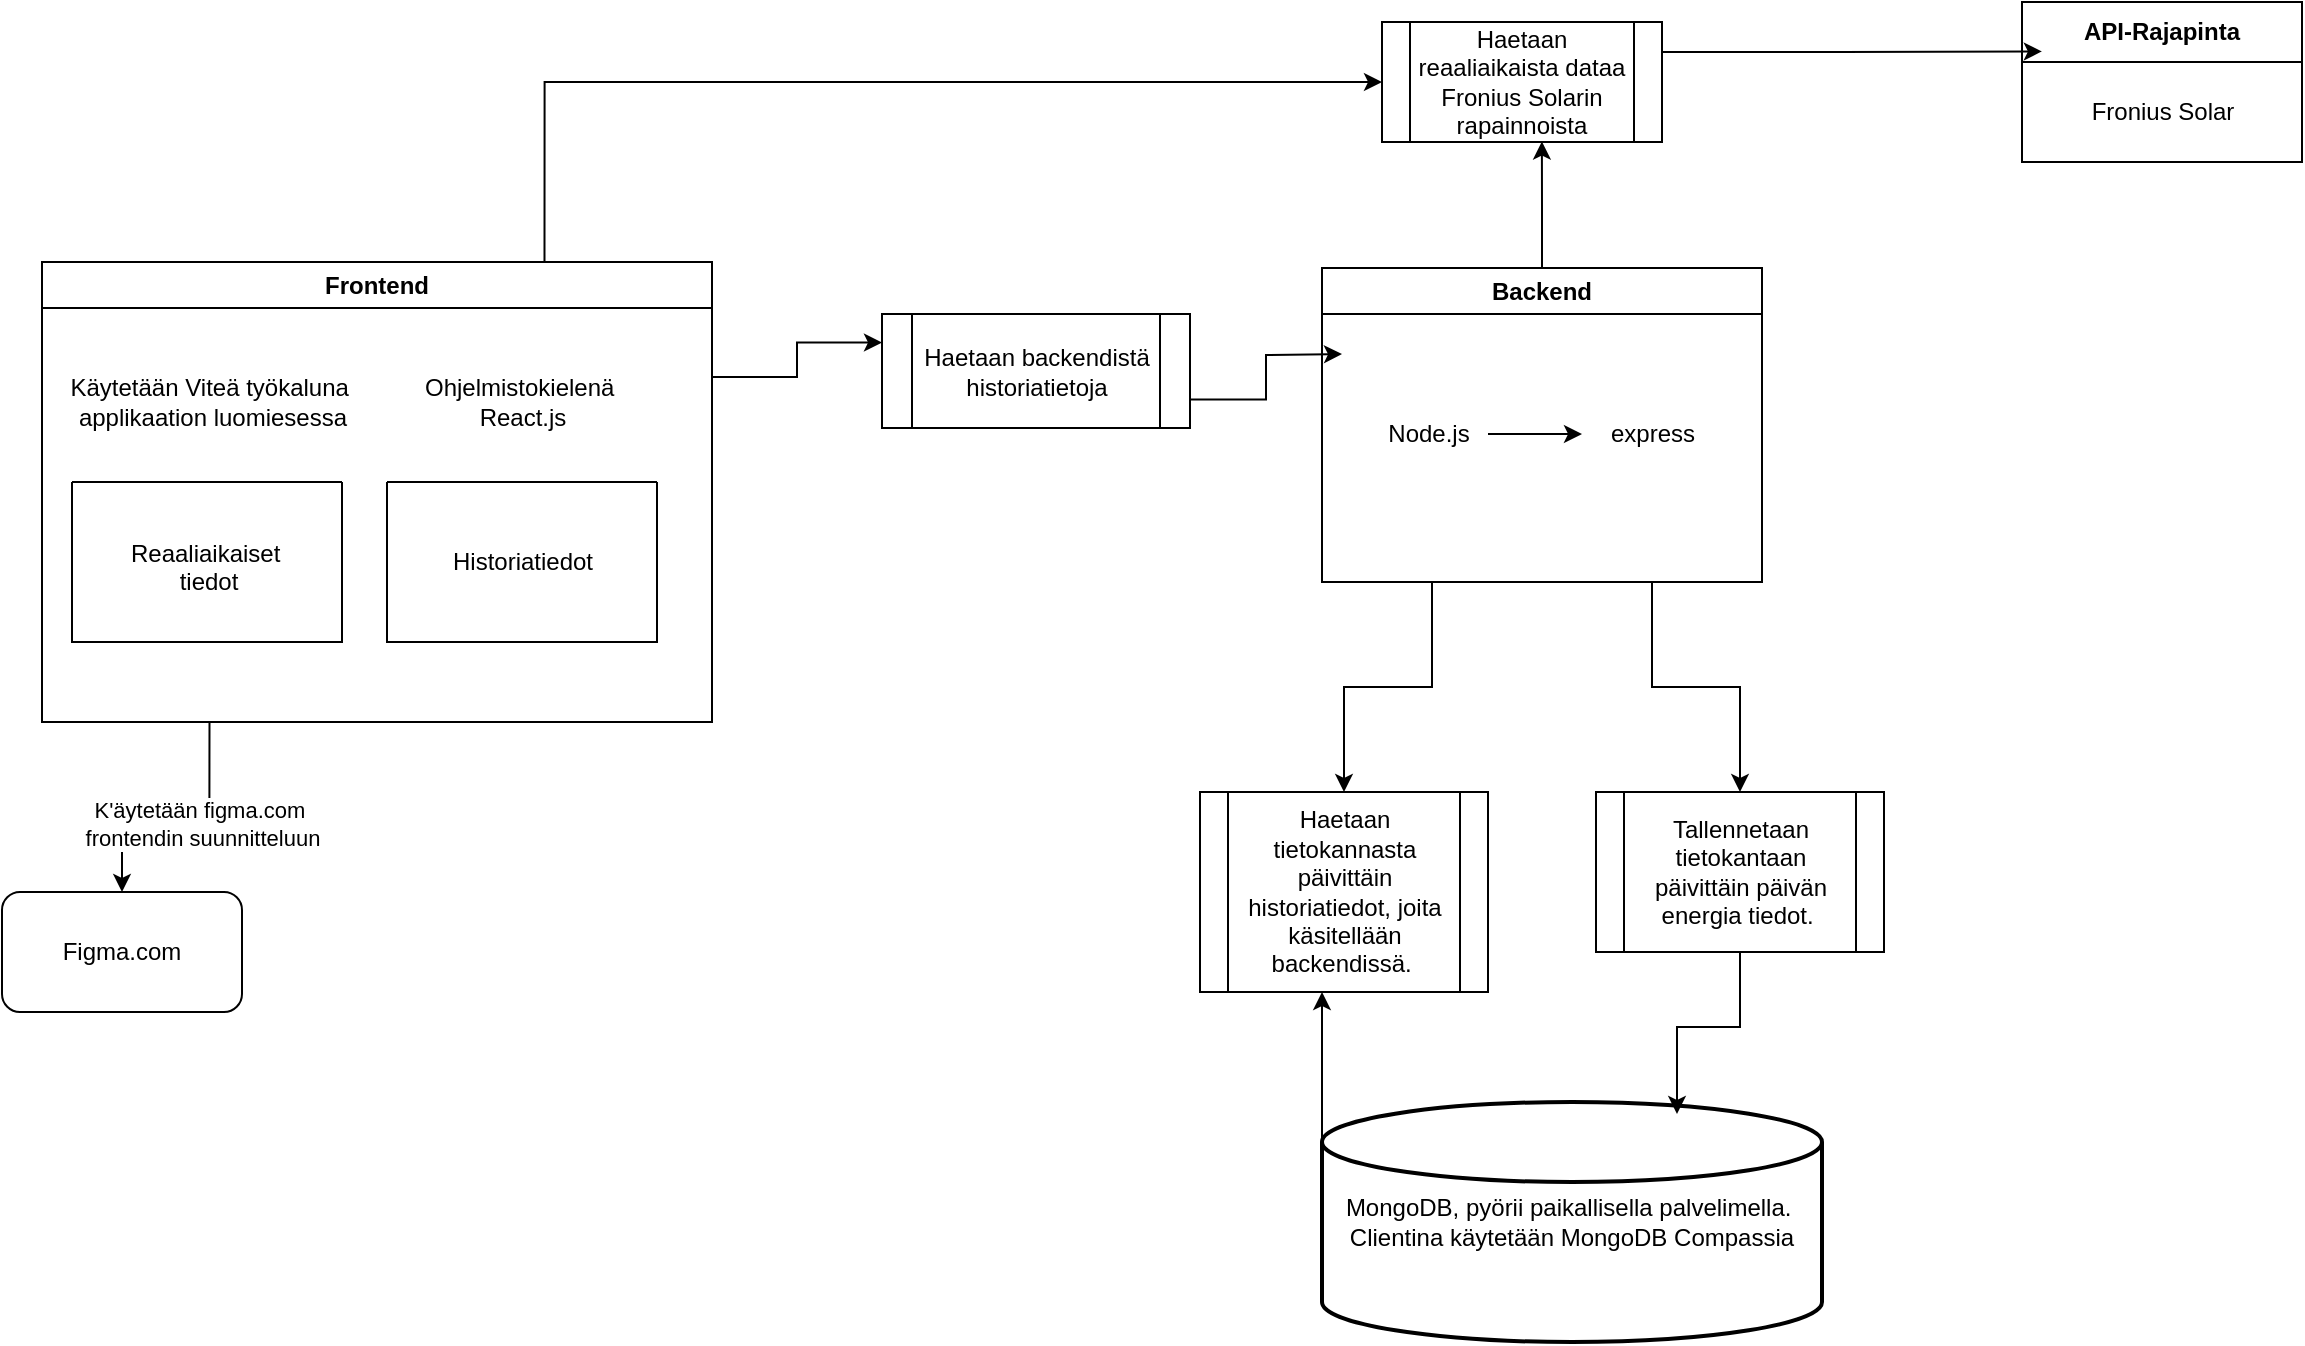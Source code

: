 <mxfile version="24.8.3">
  <diagram id="C5RBs43oDa-KdzZeNtuy" name="Page-1">
    <mxGraphModel dx="1405" dy="964" grid="1" gridSize="10" guides="1" tooltips="1" connect="1" arrows="1" fold="1" page="1" pageScale="1" pageWidth="827" pageHeight="1169" math="0" shadow="0">
      <root>
        <mxCell id="WIyWlLk6GJQsqaUBKTNV-0" />
        <mxCell id="WIyWlLk6GJQsqaUBKTNV-1" parent="WIyWlLk6GJQsqaUBKTNV-0" />
        <mxCell id="KI7qUFwzVZCrHmOiPdN4-64" style="edgeStyle=orthogonalEdgeStyle;rounded=0;orthogonalLoop=1;jettySize=auto;html=1;exitX=0.25;exitY=1;exitDx=0;exitDy=0;" edge="1" parent="WIyWlLk6GJQsqaUBKTNV-1" source="KI7qUFwzVZCrHmOiPdN4-0" target="KI7qUFwzVZCrHmOiPdN4-52">
          <mxGeometry relative="1" as="geometry" />
        </mxCell>
        <mxCell id="KI7qUFwzVZCrHmOiPdN4-65" value="K&#39;äytetään figma.com&amp;nbsp;&lt;div&gt;frontendin suunnitteluun&lt;/div&gt;" style="edgeLabel;html=1;align=center;verticalAlign=middle;resizable=0;points=[];" vertex="1" connectable="0" parent="KI7qUFwzVZCrHmOiPdN4-64">
          <mxGeometry x="-0.008" y="4" relative="1" as="geometry">
            <mxPoint x="18" y="4" as="offset" />
          </mxGeometry>
        </mxCell>
        <mxCell id="KI7qUFwzVZCrHmOiPdN4-78" style="edgeStyle=orthogonalEdgeStyle;rounded=0;orthogonalLoop=1;jettySize=auto;html=1;exitX=0.75;exitY=0;exitDx=0;exitDy=0;entryX=0;entryY=0.5;entryDx=0;entryDy=0;" edge="1" parent="WIyWlLk6GJQsqaUBKTNV-1" source="KI7qUFwzVZCrHmOiPdN4-0" target="KI7qUFwzVZCrHmOiPdN4-43">
          <mxGeometry relative="1" as="geometry" />
        </mxCell>
        <mxCell id="KI7qUFwzVZCrHmOiPdN4-79" style="edgeStyle=orthogonalEdgeStyle;rounded=0;orthogonalLoop=1;jettySize=auto;html=1;exitX=1;exitY=0.25;exitDx=0;exitDy=0;entryX=0;entryY=0.25;entryDx=0;entryDy=0;" edge="1" parent="WIyWlLk6GJQsqaUBKTNV-1" source="KI7qUFwzVZCrHmOiPdN4-0" target="KI7qUFwzVZCrHmOiPdN4-67">
          <mxGeometry relative="1" as="geometry" />
        </mxCell>
        <mxCell id="KI7qUFwzVZCrHmOiPdN4-0" value="Frontend" style="swimlane;whiteSpace=wrap;html=1;" vertex="1" parent="WIyWlLk6GJQsqaUBKTNV-1">
          <mxGeometry x="50" y="270" width="335" height="230" as="geometry" />
        </mxCell>
        <mxCell id="KI7qUFwzVZCrHmOiPdN4-51" value="Käytetään Viteä työkaluna&amp;nbsp;&lt;div&gt;applikaation luomiesessa&lt;/div&gt;" style="text;html=1;align=center;verticalAlign=middle;resizable=0;points=[];autosize=1;strokeColor=none;fillColor=none;" vertex="1" parent="KI7qUFwzVZCrHmOiPdN4-0">
          <mxGeometry y="50" width="170" height="40" as="geometry" />
        </mxCell>
        <mxCell id="KI7qUFwzVZCrHmOiPdN4-55" value="&lt;div&gt;Ohjelmistokielenä&amp;nbsp;&lt;/div&gt;&lt;div&gt;React.js&lt;/div&gt;" style="text;html=1;align=center;verticalAlign=middle;resizable=0;points=[];autosize=1;strokeColor=none;fillColor=none;" vertex="1" parent="KI7qUFwzVZCrHmOiPdN4-0">
          <mxGeometry x="180" y="50" width="120" height="40" as="geometry" />
        </mxCell>
        <mxCell id="KI7qUFwzVZCrHmOiPdN4-85" value="" style="swimlane;startSize=0;" vertex="1" parent="KI7qUFwzVZCrHmOiPdN4-0">
          <mxGeometry x="15" y="110" width="135" height="80" as="geometry" />
        </mxCell>
        <mxCell id="KI7qUFwzVZCrHmOiPdN4-88" value="Reaaliaikaiset&amp;nbsp;&lt;div&gt;tiedot&lt;div&gt;&lt;br&gt;&lt;/div&gt;&lt;/div&gt;" style="text;html=1;align=center;verticalAlign=middle;resizable=0;points=[];autosize=1;strokeColor=none;fillColor=none;" vertex="1" parent="KI7qUFwzVZCrHmOiPdN4-85">
          <mxGeometry x="17.5" y="20" width="100" height="60" as="geometry" />
        </mxCell>
        <mxCell id="KI7qUFwzVZCrHmOiPdN4-86" value="" style="swimlane;startSize=0;" vertex="1" parent="KI7qUFwzVZCrHmOiPdN4-0">
          <mxGeometry x="172.5" y="110" width="135" height="80" as="geometry" />
        </mxCell>
        <mxCell id="KI7qUFwzVZCrHmOiPdN4-87" value="Historiatiedot" style="text;html=1;align=center;verticalAlign=middle;resizable=0;points=[];autosize=1;strokeColor=none;fillColor=none;" vertex="1" parent="KI7qUFwzVZCrHmOiPdN4-86">
          <mxGeometry x="22.5" y="25" width="90" height="30" as="geometry" />
        </mxCell>
        <mxCell id="KI7qUFwzVZCrHmOiPdN4-2" value="MongoDB, pyörii paikallisella palvelimella.&amp;nbsp;&lt;div&gt;Clientina käytetään&amp;nbsp;&lt;span style=&quot;background-color: initial;&quot;&gt;MongoDB Compassia&lt;/span&gt;&lt;/div&gt;" style="strokeWidth=2;html=1;shape=mxgraph.flowchart.database;whiteSpace=wrap;" vertex="1" parent="WIyWlLk6GJQsqaUBKTNV-1">
          <mxGeometry x="690" y="690" width="250" height="120" as="geometry" />
        </mxCell>
        <mxCell id="KI7qUFwzVZCrHmOiPdN4-74" style="edgeStyle=orthogonalEdgeStyle;rounded=0;orthogonalLoop=1;jettySize=auto;html=1;exitX=0.75;exitY=1;exitDx=0;exitDy=0;" edge="1" parent="WIyWlLk6GJQsqaUBKTNV-1" source="KI7qUFwzVZCrHmOiPdN4-3" target="KI7qUFwzVZCrHmOiPdN4-57">
          <mxGeometry relative="1" as="geometry" />
        </mxCell>
        <mxCell id="KI7qUFwzVZCrHmOiPdN4-75" style="edgeStyle=orthogonalEdgeStyle;rounded=0;orthogonalLoop=1;jettySize=auto;html=1;exitX=0.25;exitY=1;exitDx=0;exitDy=0;" edge="1" parent="WIyWlLk6GJQsqaUBKTNV-1" source="KI7qUFwzVZCrHmOiPdN4-3" target="KI7qUFwzVZCrHmOiPdN4-60">
          <mxGeometry relative="1" as="geometry" />
        </mxCell>
        <mxCell id="KI7qUFwzVZCrHmOiPdN4-3" value="Backend" style="swimlane;whiteSpace=wrap;html=1;" vertex="1" parent="WIyWlLk6GJQsqaUBKTNV-1">
          <mxGeometry x="690" y="273" width="220" height="157" as="geometry" />
        </mxCell>
        <mxCell id="KI7qUFwzVZCrHmOiPdN4-41" value="express" style="text;html=1;align=center;verticalAlign=middle;resizable=0;points=[];autosize=1;strokeColor=none;fillColor=none;" vertex="1" parent="KI7qUFwzVZCrHmOiPdN4-3">
          <mxGeometry x="130" y="68" width="70" height="30" as="geometry" />
        </mxCell>
        <mxCell id="KI7qUFwzVZCrHmOiPdN4-38" value="Node.js" style="text;html=1;align=center;verticalAlign=middle;resizable=0;points=[];autosize=1;strokeColor=none;fillColor=none;" vertex="1" parent="KI7qUFwzVZCrHmOiPdN4-3">
          <mxGeometry x="23" y="68" width="60" height="30" as="geometry" />
        </mxCell>
        <mxCell id="KI7qUFwzVZCrHmOiPdN4-42" value="" style="edgeStyle=orthogonalEdgeStyle;rounded=0;orthogonalLoop=1;jettySize=auto;html=1;" edge="1" parent="KI7qUFwzVZCrHmOiPdN4-3" source="KI7qUFwzVZCrHmOiPdN4-38" target="KI7qUFwzVZCrHmOiPdN4-41">
          <mxGeometry relative="1" as="geometry" />
        </mxCell>
        <mxCell id="KI7qUFwzVZCrHmOiPdN4-8" value="API-Rajapinta" style="swimlane;whiteSpace=wrap;html=1;startSize=30;" vertex="1" parent="WIyWlLk6GJQsqaUBKTNV-1">
          <mxGeometry x="1040" y="140" width="140" height="80" as="geometry">
            <mxRectangle x="580" y="250" width="90" height="30" as="alternateBounds" />
          </mxGeometry>
        </mxCell>
        <mxCell id="KI7qUFwzVZCrHmOiPdN4-46" value="Fronius Solar" style="text;html=1;align=center;verticalAlign=middle;resizable=0;points=[];autosize=1;strokeColor=none;fillColor=none;" vertex="1" parent="KI7qUFwzVZCrHmOiPdN4-8">
          <mxGeometry x="25" y="40" width="90" height="30" as="geometry" />
        </mxCell>
        <mxCell id="KI7qUFwzVZCrHmOiPdN4-43" value="Haetaan reaaliaikaista dataa Fronius Solarin rapainnoista" style="shape=process;whiteSpace=wrap;html=1;backgroundOutline=1;" vertex="1" parent="WIyWlLk6GJQsqaUBKTNV-1">
          <mxGeometry x="720" y="150" width="140" height="60" as="geometry" />
        </mxCell>
        <mxCell id="KI7qUFwzVZCrHmOiPdN4-52" value="Figma.com" style="rounded=1;whiteSpace=wrap;html=1;" vertex="1" parent="WIyWlLk6GJQsqaUBKTNV-1">
          <mxGeometry x="30" y="585" width="120" height="60" as="geometry" />
        </mxCell>
        <mxCell id="KI7qUFwzVZCrHmOiPdN4-57" value="Tallennetaan tietokantaan päivittäin päivän energia tiedot.&amp;nbsp;" style="shape=process;whiteSpace=wrap;html=1;backgroundOutline=1;" vertex="1" parent="WIyWlLk6GJQsqaUBKTNV-1">
          <mxGeometry x="827" y="535" width="144" height="80" as="geometry" />
        </mxCell>
        <mxCell id="KI7qUFwzVZCrHmOiPdN4-80" style="edgeStyle=orthogonalEdgeStyle;rounded=0;orthogonalLoop=1;jettySize=auto;html=1;exitX=1;exitY=0.75;exitDx=0;exitDy=0;" edge="1" parent="WIyWlLk6GJQsqaUBKTNV-1" source="KI7qUFwzVZCrHmOiPdN4-67">
          <mxGeometry relative="1" as="geometry">
            <mxPoint x="700" y="316" as="targetPoint" />
          </mxGeometry>
        </mxCell>
        <mxCell id="KI7qUFwzVZCrHmOiPdN4-67" value="Haetaan backendistä historiatietoja" style="shape=process;whiteSpace=wrap;html=1;backgroundOutline=1;" vertex="1" parent="WIyWlLk6GJQsqaUBKTNV-1">
          <mxGeometry x="470" y="296" width="154" height="57" as="geometry" />
        </mxCell>
        <mxCell id="KI7qUFwzVZCrHmOiPdN4-72" style="edgeStyle=orthogonalEdgeStyle;rounded=0;orthogonalLoop=1;jettySize=auto;html=1;exitX=1;exitY=0.25;exitDx=0;exitDy=0;entryX=0.071;entryY=0.309;entryDx=0;entryDy=0;entryPerimeter=0;" edge="1" parent="WIyWlLk6GJQsqaUBKTNV-1" source="KI7qUFwzVZCrHmOiPdN4-43" target="KI7qUFwzVZCrHmOiPdN4-8">
          <mxGeometry relative="1" as="geometry" />
        </mxCell>
        <mxCell id="KI7qUFwzVZCrHmOiPdN4-73" style="edgeStyle=orthogonalEdgeStyle;rounded=0;orthogonalLoop=1;jettySize=auto;html=1;exitX=0.5;exitY=0;exitDx=0;exitDy=0;entryX=0.571;entryY=0.996;entryDx=0;entryDy=0;entryPerimeter=0;" edge="1" parent="WIyWlLk6GJQsqaUBKTNV-1" source="KI7qUFwzVZCrHmOiPdN4-3" target="KI7qUFwzVZCrHmOiPdN4-43">
          <mxGeometry relative="1" as="geometry" />
        </mxCell>
        <mxCell id="KI7qUFwzVZCrHmOiPdN4-76" style="edgeStyle=orthogonalEdgeStyle;rounded=0;orthogonalLoop=1;jettySize=auto;html=1;exitX=0.5;exitY=1;exitDx=0;exitDy=0;entryX=0.71;entryY=0.05;entryDx=0;entryDy=0;entryPerimeter=0;" edge="1" parent="WIyWlLk6GJQsqaUBKTNV-1" source="KI7qUFwzVZCrHmOiPdN4-57" target="KI7qUFwzVZCrHmOiPdN4-2">
          <mxGeometry relative="1" as="geometry" />
        </mxCell>
        <mxCell id="KI7qUFwzVZCrHmOiPdN4-77" style="edgeStyle=orthogonalEdgeStyle;rounded=0;orthogonalLoop=1;jettySize=auto;html=1;exitX=0.5;exitY=1;exitDx=0;exitDy=0;" edge="1" parent="WIyWlLk6GJQsqaUBKTNV-1" source="KI7qUFwzVZCrHmOiPdN4-67" target="KI7qUFwzVZCrHmOiPdN4-67">
          <mxGeometry relative="1" as="geometry" />
        </mxCell>
        <mxCell id="KI7qUFwzVZCrHmOiPdN4-89" value="" style="edgeStyle=orthogonalEdgeStyle;rounded=0;orthogonalLoop=1;jettySize=auto;html=1;exitX=0;exitY=0.15;exitDx=0;exitDy=0;exitPerimeter=0;" edge="1" parent="WIyWlLk6GJQsqaUBKTNV-1" source="KI7qUFwzVZCrHmOiPdN4-2" target="KI7qUFwzVZCrHmOiPdN4-60">
          <mxGeometry relative="1" as="geometry">
            <mxPoint x="740" y="510" as="targetPoint" />
            <mxPoint x="690" y="708" as="sourcePoint" />
            <Array as="points">
              <mxPoint x="720" y="603" />
              <mxPoint x="720" y="548" />
              <mxPoint x="740" y="548" />
            </Array>
          </mxGeometry>
        </mxCell>
        <mxCell id="KI7qUFwzVZCrHmOiPdN4-60" value="Haetaan tietokannasta päivittäin historiatiedot, joita käsitellään backendissä.&amp;nbsp;" style="shape=process;whiteSpace=wrap;html=1;backgroundOutline=1;" vertex="1" parent="WIyWlLk6GJQsqaUBKTNV-1">
          <mxGeometry x="629" y="535" width="144" height="100" as="geometry" />
        </mxCell>
      </root>
    </mxGraphModel>
  </diagram>
</mxfile>
